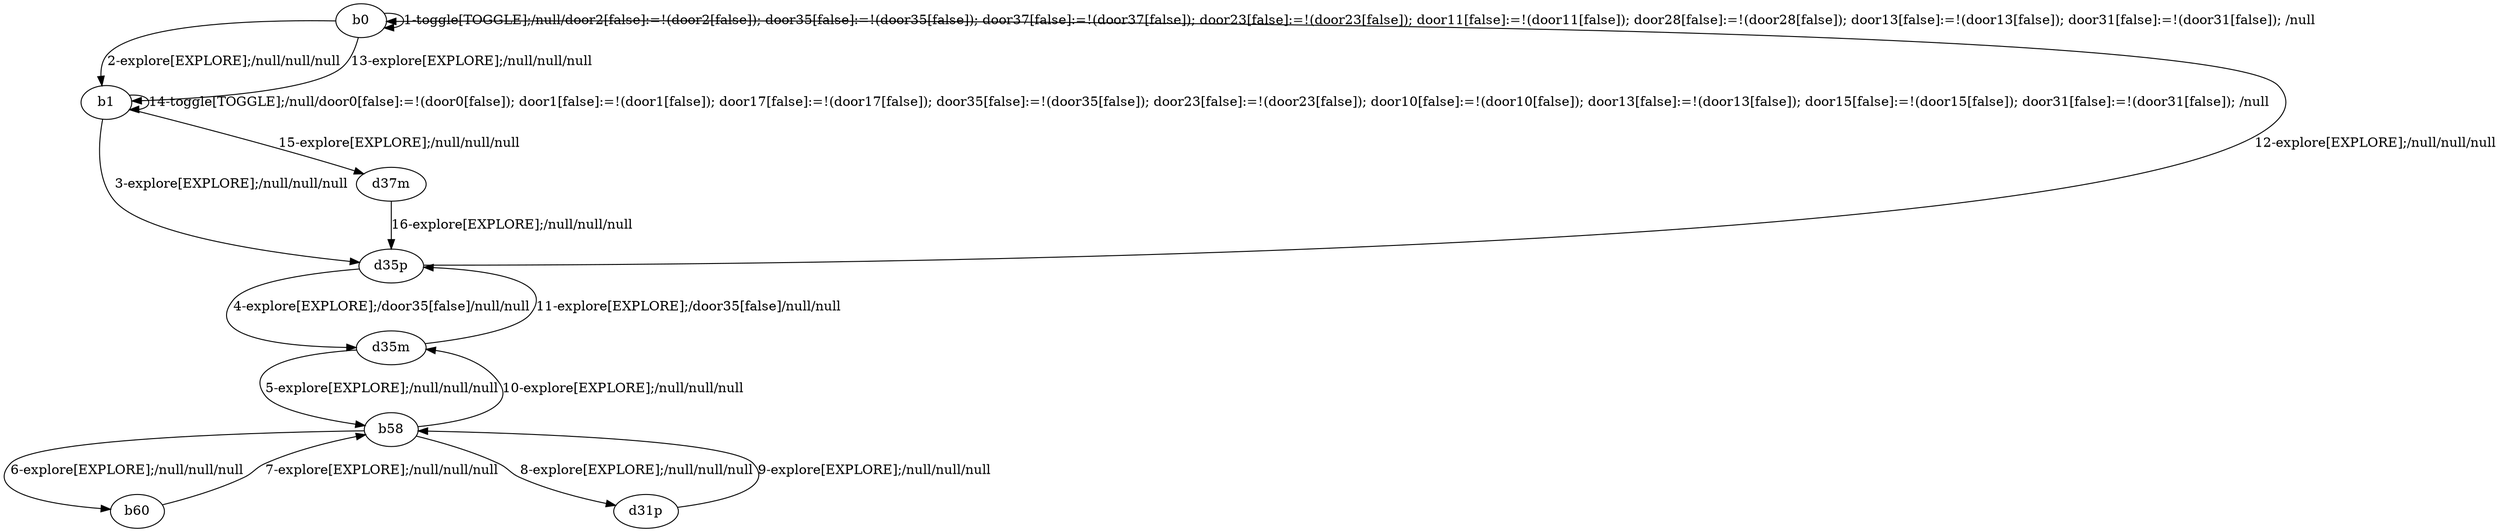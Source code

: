# Total number of goals covered by this test: 6
# b60 --> b58
# d31p --> b58
# b58 --> d35m
# b58 --> b60
# b58 --> d31p
# d35m --> b58

digraph g {
"b0" -> "b0" [label = "1-toggle[TOGGLE];/null/door2[false]:=!(door2[false]); door35[false]:=!(door35[false]); door37[false]:=!(door37[false]); door23[false]:=!(door23[false]); door11[false]:=!(door11[false]); door28[false]:=!(door28[false]); door13[false]:=!(door13[false]); door31[false]:=!(door31[false]); /null"];
"b0" -> "b1" [label = "2-explore[EXPLORE];/null/null/null"];
"b1" -> "d35p" [label = "3-explore[EXPLORE];/null/null/null"];
"d35p" -> "d35m" [label = "4-explore[EXPLORE];/door35[false]/null/null"];
"d35m" -> "b58" [label = "5-explore[EXPLORE];/null/null/null"];
"b58" -> "b60" [label = "6-explore[EXPLORE];/null/null/null"];
"b60" -> "b58" [label = "7-explore[EXPLORE];/null/null/null"];
"b58" -> "d31p" [label = "8-explore[EXPLORE];/null/null/null"];
"d31p" -> "b58" [label = "9-explore[EXPLORE];/null/null/null"];
"b58" -> "d35m" [label = "10-explore[EXPLORE];/null/null/null"];
"d35m" -> "d35p" [label = "11-explore[EXPLORE];/door35[false]/null/null"];
"d35p" -> "b0" [label = "12-explore[EXPLORE];/null/null/null"];
"b0" -> "b1" [label = "13-explore[EXPLORE];/null/null/null"];
"b1" -> "b1" [label = "14-toggle[TOGGLE];/null/door0[false]:=!(door0[false]); door1[false]:=!(door1[false]); door17[false]:=!(door17[false]); door35[false]:=!(door35[false]); door23[false]:=!(door23[false]); door10[false]:=!(door10[false]); door13[false]:=!(door13[false]); door15[false]:=!(door15[false]); door31[false]:=!(door31[false]); /null"];
"b1" -> "d37m" [label = "15-explore[EXPLORE];/null/null/null"];
"d37m" -> "d35p" [label = "16-explore[EXPLORE];/null/null/null"];
}